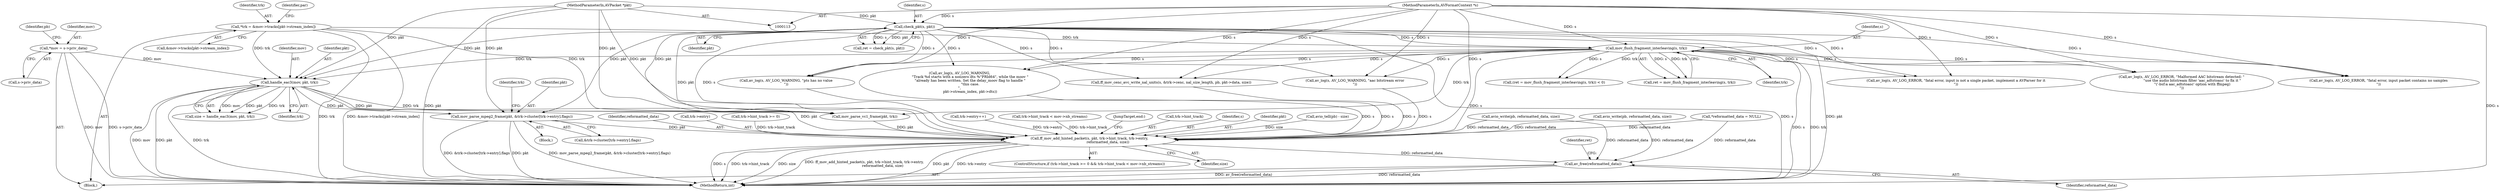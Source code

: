 digraph "0_FFmpeg_3a2d21bc5f97aa0161db3ae731fc2732be6108b8@array" {
"1001341" [label="(Call,mov_parse_mpeg2_frame(pkt, &trk->cluster[trk->entry].flags))"];
"1000166" [label="(Call,check_pkt(s, pkt))"];
"1000114" [label="(MethodParameterIn,AVFormatContext *s)"];
"1000115" [label="(MethodParameterIn,AVPacket *pkt)"];
"1000658" [label="(Call,handle_eac3(mov, pkt, trk))"];
"1000118" [label="(Call,*mov = s->priv_data)"];
"1000222" [label="(Call,mov_flush_fragment_interleaving(s, trk))"];
"1000130" [label="(Call,*trk = &mov->tracks[pkt->stream_index])"];
"1001449" [label="(Call,ff_mov_add_hinted_packet(s, pkt, trk->hint_track, trk->entry,\n                                 reformatted_data, size))"];
"1001462" [label="(Call,av_free(reformatted_data))"];
"1000531" [label="(Call,avio_write(pb, reformatted_data, size))"];
"1000661" [label="(Identifier,trk)"];
"1001451" [label="(Identifier,pkt)"];
"1000656" [label="(Call,size = handle_eac3(mov, pkt, trk))"];
"1000142" [label="(Identifier,par)"];
"1000119" [label="(Identifier,mov)"];
"1000168" [label="(Identifier,pkt)"];
"1001462" [label="(Call,av_free(reformatted_data))"];
"1000115" [label="(MethodParameterIn,AVPacket *pkt)"];
"1000853" [label="(Call,avio_tell(pb) - size)"];
"1001133" [label="(Call,av_log(s, AV_LOG_WARNING,\n                   \"Track %d starts with a nonzero dts %\"PRId64\", while the moov \"\n                   \"already has been written. Set the delay_moov flag to handle \"\n                   \"this case.\n\",\n                   pkt->stream_index, pkt->dts))"];
"1000118" [label="(Call,*mov = s->priv_data)"];
"1000319" [label="(Call,av_log(s, AV_LOG_ERROR, \"fatal error, input is not a single packet, implement a AVParser for it\n\"))"];
"1001466" [label="(MethodReturn,int)"];
"1000660" [label="(Identifier,pkt)"];
"1001458" [label="(Identifier,reformatted_data)"];
"1001170" [label="(Call,av_log(s, AV_LOG_WARNING, \"pts has no value\n\"))"];
"1001455" [label="(Call,trk->entry)"];
"1001437" [label="(Call,trk->hint_track >= 0)"];
"1001450" [label="(Identifier,s)"];
"1000161" [label="(Call,*reformatted_data = NULL)"];
"1000223" [label="(Identifier,s)"];
"1000630" [label="(Call,avio_write(pb, reformatted_data, size))"];
"1001341" [label="(Call,mov_parse_mpeg2_frame(pkt, &trk->cluster[trk->entry].flags))"];
"1001343" [label="(Call,&trk->cluster[trk->entry].flags)"];
"1001421" [label="(Call,trk->entry++)"];
"1001311" [label="(Call,mov_parse_vc1_frame(pkt, trk))"];
"1000164" [label="(Call,ret = check_pkt(s, pkt))"];
"1000219" [label="(Call,(ret = mov_flush_fragment_interleaving(s, trk)) < 0)"];
"1001340" [label="(Block,)"];
"1000658" [label="(Call,handle_eac3(mov, pkt, trk))"];
"1000469" [label="(Call,av_log(s, AV_LOG_ERROR, \"Malformed AAC bitstream detected: \"\n                   \"use the audio bitstream filter 'aac_adtstoasc' to fix it \"\n                   \"('-bsf:a aac_adtstoasc' option with ffmpeg)\n\"))"];
"1001342" [label="(Identifier,pkt)"];
"1000222" [label="(Call,mov_flush_fragment_interleaving(s, trk))"];
"1000715" [label="(Call,ff_mov_cenc_avc_write_nal_units(s, &trk->cenc, nal_size_length, pb, pkt->data, size))"];
"1000131" [label="(Identifier,trk)"];
"1001435" [label="(ControlStructure,if (trk->hint_track >= 0 && trk->hint_track < mov->nb_streams))"];
"1001358" [label="(Identifier,trk)"];
"1000220" [label="(Call,ret = mov_flush_fragment_interleaving(s, trk))"];
"1001442" [label="(Call,trk->hint_track < mov->nb_streams)"];
"1000659" [label="(Identifier,mov)"];
"1001460" [label="(JumpTarget,end:)"];
"1000125" [label="(Identifier,pb)"];
"1000132" [label="(Call,&mov->tracks[pkt->stream_index])"];
"1000116" [label="(Block,)"];
"1001459" [label="(Identifier,size)"];
"1000120" [label="(Call,s->priv_data)"];
"1000167" [label="(Identifier,s)"];
"1001452" [label="(Call,trk->hint_track)"];
"1000114" [label="(MethodParameterIn,AVFormatContext *s)"];
"1000224" [label="(Identifier,trk)"];
"1000130" [label="(Call,*trk = &mov->tracks[pkt->stream_index])"];
"1000166" [label="(Call,check_pkt(s, pkt))"];
"1001463" [label="(Identifier,reformatted_data)"];
"1001465" [label="(Identifier,ret)"];
"1000476" [label="(Call,av_log(s, AV_LOG_WARNING, \"aac bitstream error\n\"))"];
"1000368" [label="(Call,av_log(s, AV_LOG_ERROR, \"fatal error, input packet contains no samples\n\"))"];
"1001449" [label="(Call,ff_mov_add_hinted_packet(s, pkt, trk->hint_track, trk->entry,\n                                 reformatted_data, size))"];
"1001341" -> "1001340"  [label="AST: "];
"1001341" -> "1001343"  [label="CFG: "];
"1001342" -> "1001341"  [label="AST: "];
"1001343" -> "1001341"  [label="AST: "];
"1001358" -> "1001341"  [label="CFG: "];
"1001341" -> "1001466"  [label="DDG: pkt"];
"1001341" -> "1001466"  [label="DDG: mov_parse_mpeg2_frame(pkt, &trk->cluster[trk->entry].flags)"];
"1001341" -> "1001466"  [label="DDG: &trk->cluster[trk->entry].flags"];
"1000166" -> "1001341"  [label="DDG: pkt"];
"1000658" -> "1001341"  [label="DDG: pkt"];
"1000115" -> "1001341"  [label="DDG: pkt"];
"1001341" -> "1001449"  [label="DDG: pkt"];
"1000166" -> "1000164"  [label="AST: "];
"1000166" -> "1000168"  [label="CFG: "];
"1000167" -> "1000166"  [label="AST: "];
"1000168" -> "1000166"  [label="AST: "];
"1000164" -> "1000166"  [label="CFG: "];
"1000166" -> "1001466"  [label="DDG: pkt"];
"1000166" -> "1001466"  [label="DDG: s"];
"1000166" -> "1000164"  [label="DDG: s"];
"1000166" -> "1000164"  [label="DDG: pkt"];
"1000114" -> "1000166"  [label="DDG: s"];
"1000115" -> "1000166"  [label="DDG: pkt"];
"1000166" -> "1000222"  [label="DDG: s"];
"1000166" -> "1000319"  [label="DDG: s"];
"1000166" -> "1000368"  [label="DDG: s"];
"1000166" -> "1000469"  [label="DDG: s"];
"1000166" -> "1000476"  [label="DDG: s"];
"1000166" -> "1000658"  [label="DDG: pkt"];
"1000166" -> "1000715"  [label="DDG: s"];
"1000166" -> "1001133"  [label="DDG: s"];
"1000166" -> "1001170"  [label="DDG: s"];
"1000166" -> "1001311"  [label="DDG: pkt"];
"1000166" -> "1001449"  [label="DDG: s"];
"1000166" -> "1001449"  [label="DDG: pkt"];
"1000114" -> "1000113"  [label="AST: "];
"1000114" -> "1001466"  [label="DDG: s"];
"1000114" -> "1000222"  [label="DDG: s"];
"1000114" -> "1000319"  [label="DDG: s"];
"1000114" -> "1000368"  [label="DDG: s"];
"1000114" -> "1000469"  [label="DDG: s"];
"1000114" -> "1000476"  [label="DDG: s"];
"1000114" -> "1000715"  [label="DDG: s"];
"1000114" -> "1001133"  [label="DDG: s"];
"1000114" -> "1001170"  [label="DDG: s"];
"1000114" -> "1001449"  [label="DDG: s"];
"1000115" -> "1000113"  [label="AST: "];
"1000115" -> "1001466"  [label="DDG: pkt"];
"1000115" -> "1000658"  [label="DDG: pkt"];
"1000115" -> "1001311"  [label="DDG: pkt"];
"1000115" -> "1001449"  [label="DDG: pkt"];
"1000658" -> "1000656"  [label="AST: "];
"1000658" -> "1000661"  [label="CFG: "];
"1000659" -> "1000658"  [label="AST: "];
"1000660" -> "1000658"  [label="AST: "];
"1000661" -> "1000658"  [label="AST: "];
"1000656" -> "1000658"  [label="CFG: "];
"1000658" -> "1001466"  [label="DDG: pkt"];
"1000658" -> "1001466"  [label="DDG: trk"];
"1000658" -> "1001466"  [label="DDG: mov"];
"1000658" -> "1000656"  [label="DDG: mov"];
"1000658" -> "1000656"  [label="DDG: pkt"];
"1000658" -> "1000656"  [label="DDG: trk"];
"1000118" -> "1000658"  [label="DDG: mov"];
"1000222" -> "1000658"  [label="DDG: trk"];
"1000130" -> "1000658"  [label="DDG: trk"];
"1000658" -> "1001311"  [label="DDG: pkt"];
"1000658" -> "1001311"  [label="DDG: trk"];
"1000658" -> "1001449"  [label="DDG: pkt"];
"1000118" -> "1000116"  [label="AST: "];
"1000118" -> "1000120"  [label="CFG: "];
"1000119" -> "1000118"  [label="AST: "];
"1000120" -> "1000118"  [label="AST: "];
"1000125" -> "1000118"  [label="CFG: "];
"1000118" -> "1001466"  [label="DDG: s->priv_data"];
"1000118" -> "1001466"  [label="DDG: mov"];
"1000222" -> "1000220"  [label="AST: "];
"1000222" -> "1000224"  [label="CFG: "];
"1000223" -> "1000222"  [label="AST: "];
"1000224" -> "1000222"  [label="AST: "];
"1000220" -> "1000222"  [label="CFG: "];
"1000222" -> "1001466"  [label="DDG: s"];
"1000222" -> "1001466"  [label="DDG: trk"];
"1000222" -> "1000219"  [label="DDG: s"];
"1000222" -> "1000219"  [label="DDG: trk"];
"1000222" -> "1000220"  [label="DDG: s"];
"1000222" -> "1000220"  [label="DDG: trk"];
"1000130" -> "1000222"  [label="DDG: trk"];
"1000222" -> "1000319"  [label="DDG: s"];
"1000222" -> "1000368"  [label="DDG: s"];
"1000222" -> "1000469"  [label="DDG: s"];
"1000222" -> "1000476"  [label="DDG: s"];
"1000222" -> "1000715"  [label="DDG: s"];
"1000222" -> "1001133"  [label="DDG: s"];
"1000222" -> "1001170"  [label="DDG: s"];
"1000222" -> "1001311"  [label="DDG: trk"];
"1000222" -> "1001449"  [label="DDG: s"];
"1000130" -> "1000116"  [label="AST: "];
"1000130" -> "1000132"  [label="CFG: "];
"1000131" -> "1000130"  [label="AST: "];
"1000132" -> "1000130"  [label="AST: "];
"1000142" -> "1000130"  [label="CFG: "];
"1000130" -> "1001466"  [label="DDG: &mov->tracks[pkt->stream_index]"];
"1000130" -> "1001466"  [label="DDG: trk"];
"1000130" -> "1001311"  [label="DDG: trk"];
"1001449" -> "1001435"  [label="AST: "];
"1001449" -> "1001459"  [label="CFG: "];
"1001450" -> "1001449"  [label="AST: "];
"1001451" -> "1001449"  [label="AST: "];
"1001452" -> "1001449"  [label="AST: "];
"1001455" -> "1001449"  [label="AST: "];
"1001458" -> "1001449"  [label="AST: "];
"1001459" -> "1001449"  [label="AST: "];
"1001460" -> "1001449"  [label="CFG: "];
"1001449" -> "1001466"  [label="DDG: trk->hint_track"];
"1001449" -> "1001466"  [label="DDG: size"];
"1001449" -> "1001466"  [label="DDG: ff_mov_add_hinted_packet(s, pkt, trk->hint_track, trk->entry,\n                                 reformatted_data, size)"];
"1001449" -> "1001466"  [label="DDG: pkt"];
"1001449" -> "1001466"  [label="DDG: trk->entry"];
"1001449" -> "1001466"  [label="DDG: s"];
"1001133" -> "1001449"  [label="DDG: s"];
"1000715" -> "1001449"  [label="DDG: s"];
"1000476" -> "1001449"  [label="DDG: s"];
"1001170" -> "1001449"  [label="DDG: s"];
"1001311" -> "1001449"  [label="DDG: pkt"];
"1001437" -> "1001449"  [label="DDG: trk->hint_track"];
"1001442" -> "1001449"  [label="DDG: trk->hint_track"];
"1001421" -> "1001449"  [label="DDG: trk->entry"];
"1000531" -> "1001449"  [label="DDG: reformatted_data"];
"1000630" -> "1001449"  [label="DDG: reformatted_data"];
"1000161" -> "1001449"  [label="DDG: reformatted_data"];
"1000853" -> "1001449"  [label="DDG: size"];
"1001449" -> "1001462"  [label="DDG: reformatted_data"];
"1001462" -> "1000116"  [label="AST: "];
"1001462" -> "1001463"  [label="CFG: "];
"1001463" -> "1001462"  [label="AST: "];
"1001465" -> "1001462"  [label="CFG: "];
"1001462" -> "1001466"  [label="DDG: reformatted_data"];
"1001462" -> "1001466"  [label="DDG: av_free(reformatted_data)"];
"1000531" -> "1001462"  [label="DDG: reformatted_data"];
"1000630" -> "1001462"  [label="DDG: reformatted_data"];
"1000161" -> "1001462"  [label="DDG: reformatted_data"];
}
